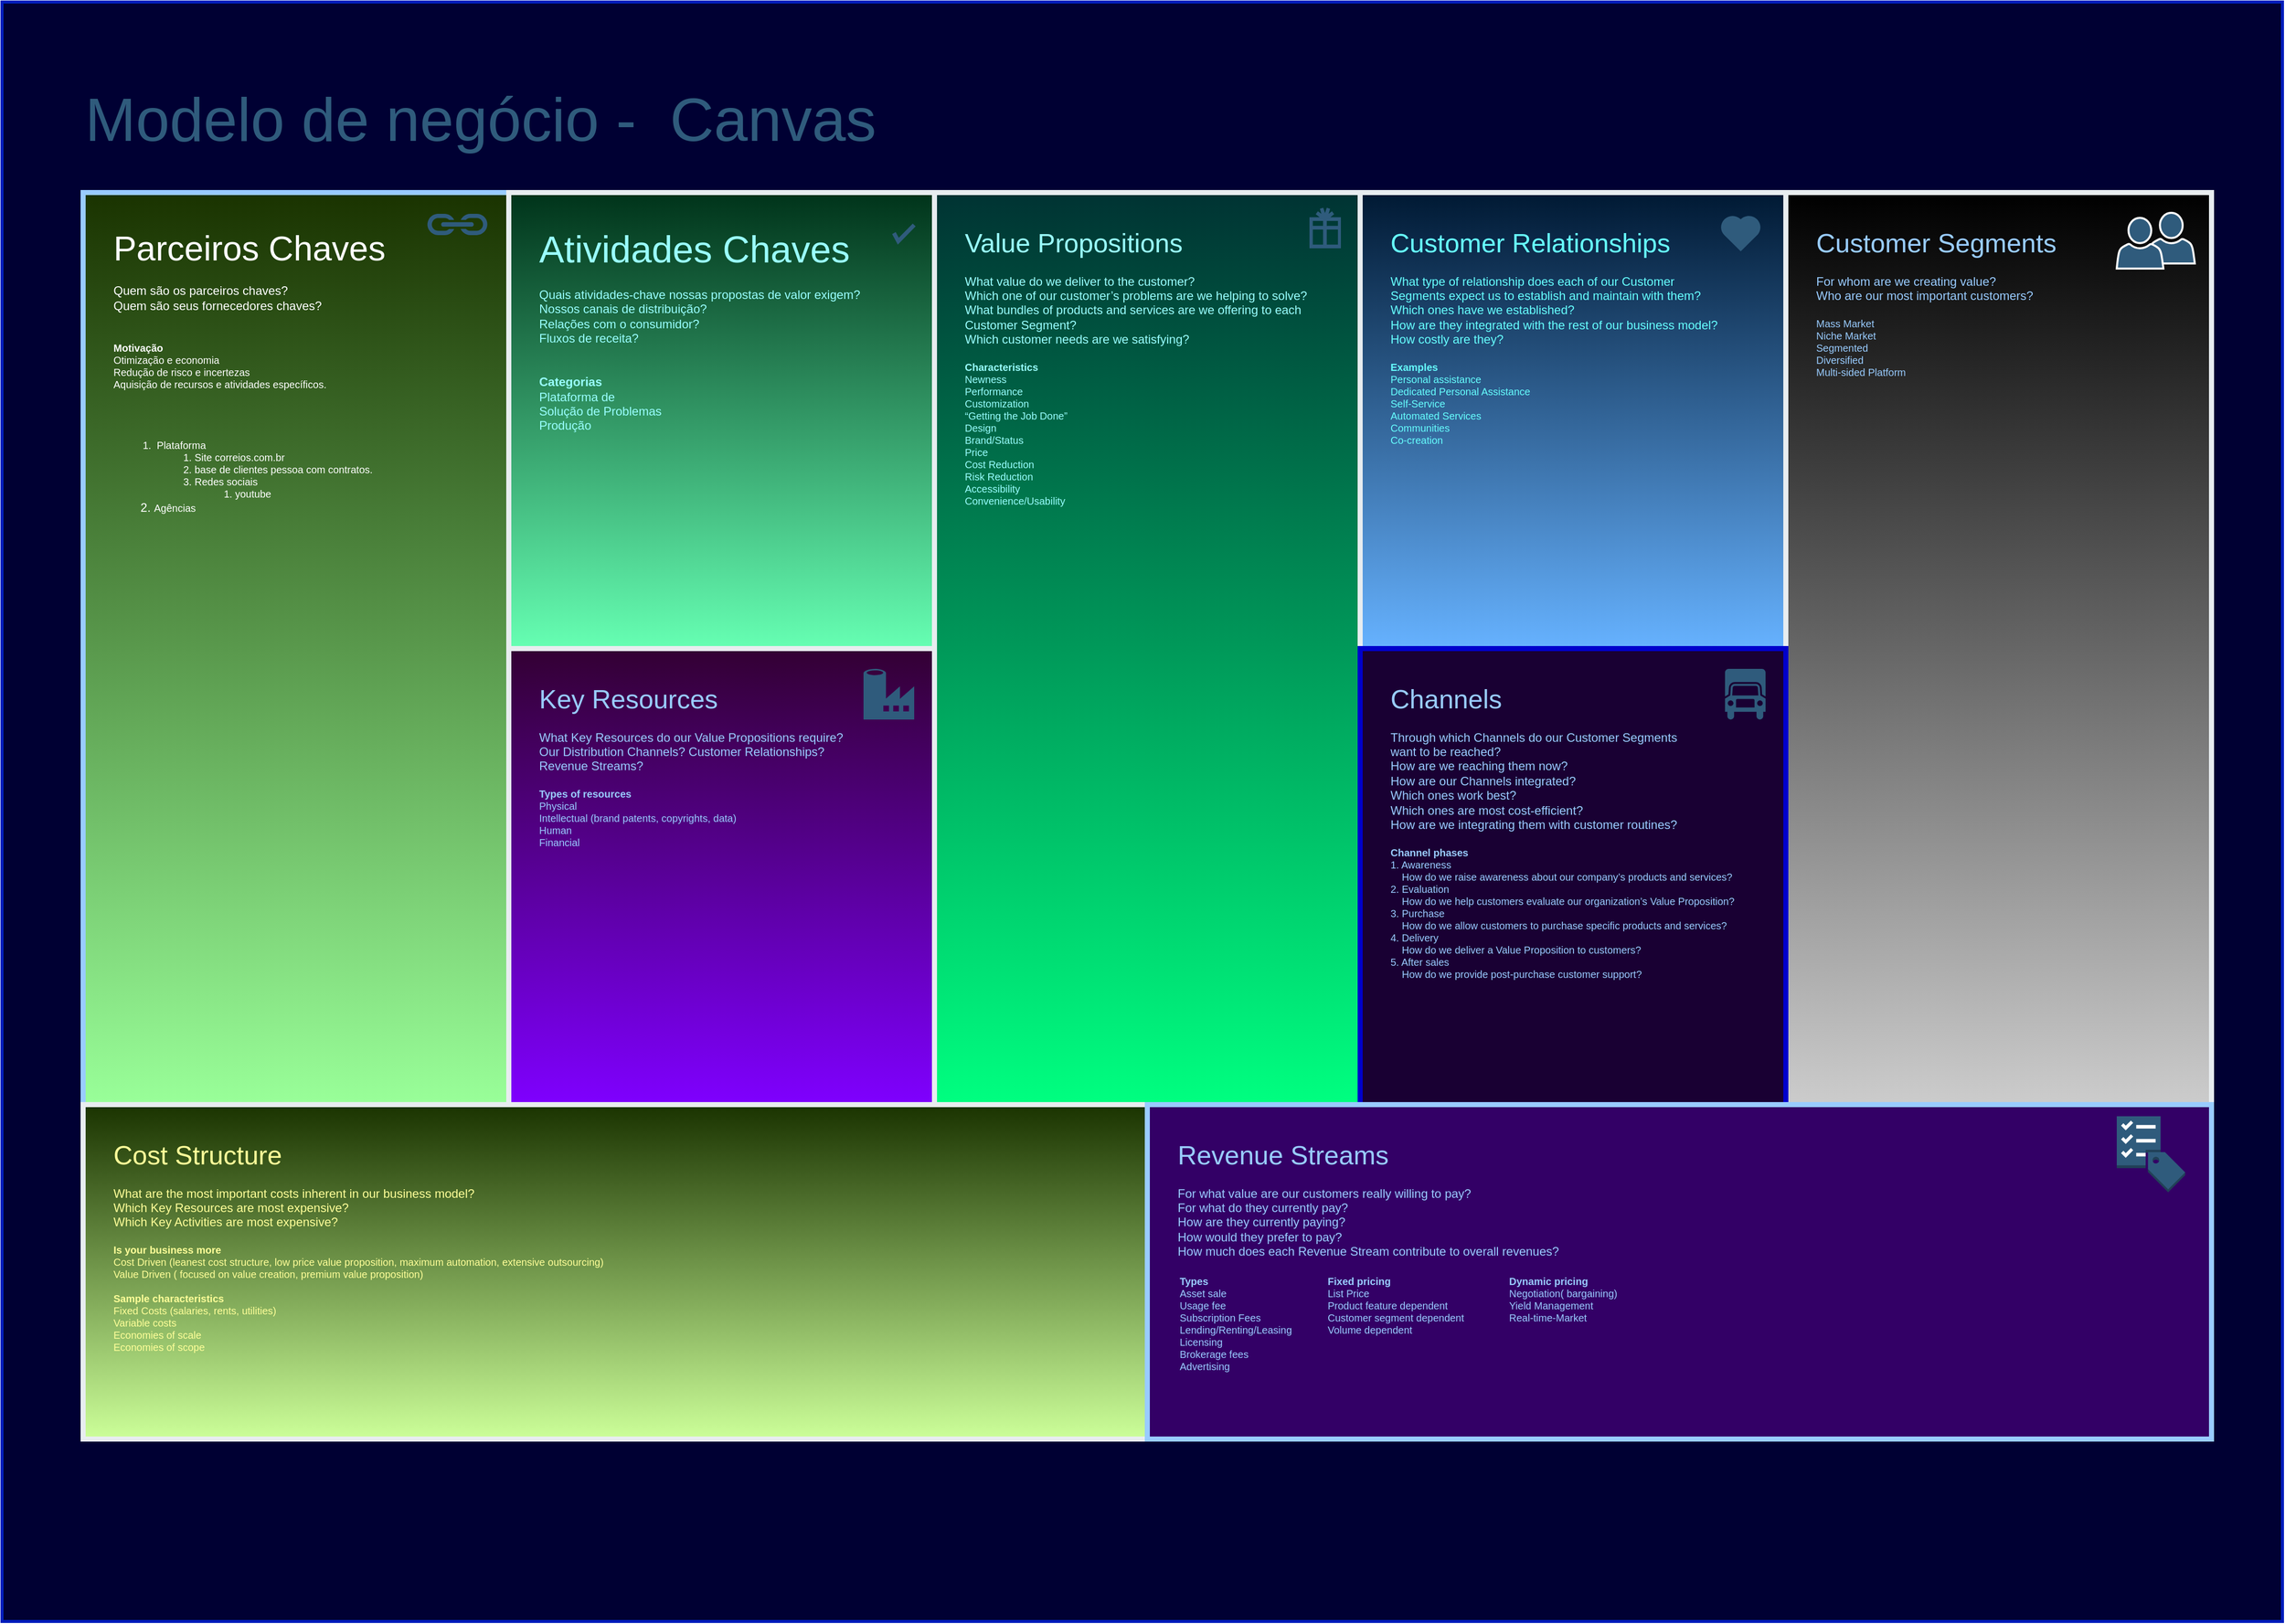 <mxfile version="23.0.2" type="github">
  <diagram id="07fea595-8f29-1299-0266-81d95cde20df" name="Page-1">
    <mxGraphModel dx="6287" dy="2100" grid="1" gridSize="10" guides="1" tooltips="1" connect="1" arrows="1" fold="1" page="1" pageScale="1" pageWidth="1169" pageHeight="827" background="none" math="0" shadow="0">
      <root>
        <mxCell id="0" />
        <mxCell id="1" parent="0" />
        <mxCell id="698" value="" style="rounded=0;whiteSpace=wrap;html=1;shadow=0;labelBackgroundColor=none;strokeColor=#001DBC;strokeWidth=3;fillColor=#000033;fontSize=60;align=left;fontColor=#ffffff;" parent="1" vertex="1">
          <mxGeometry x="-2290" y="32" width="2250" height="1598" as="geometry" />
        </mxCell>
        <mxCell id="699" value="&lt;div style=&quot;font-size: 26px&quot;&gt;&lt;font color=&quot;#66ffff&quot; style=&quot;font-size: 26px&quot;&gt;Customer Relationships&lt;/font&gt;&lt;/div&gt;&lt;div&gt;&lt;font color=&quot;#66ffff&quot;&gt;&lt;br&gt;&lt;/font&gt;&lt;/div&gt;&lt;div&gt;&lt;font color=&quot;#66ffff&quot;&gt;What type of relationship does each of our Customer&lt;/font&gt;&lt;/div&gt;&lt;div&gt;&lt;font color=&quot;#66ffff&quot;&gt;Segments expect us to establish and maintain with them?&lt;/font&gt;&lt;/div&gt;&lt;div&gt;&lt;font color=&quot;#66ffff&quot;&gt;Which ones have we established?&lt;/font&gt;&lt;/div&gt;&lt;div&gt;&lt;font color=&quot;#66ffff&quot;&gt;How are they integrated with the rest of our business model?&lt;/font&gt;&lt;/div&gt;&lt;div&gt;&lt;font color=&quot;#66ffff&quot;&gt;How costly are they?&lt;/font&gt;&lt;/div&gt;&lt;div&gt;&lt;font color=&quot;#66ffff&quot;&gt;&lt;br&gt;&lt;/font&gt;&lt;/div&gt;&lt;div style=&quot;font-size: 10px&quot;&gt;&lt;font color=&quot;#66ffff&quot; style=&quot;font-size: 10px&quot;&gt;&lt;b&gt;Examples&lt;/b&gt;&lt;/font&gt;&lt;/div&gt;&lt;div style=&quot;font-size: 10px&quot;&gt;&lt;font color=&quot;#66ffff&quot; style=&quot;font-size: 10px&quot;&gt;Personal assistance&lt;/font&gt;&lt;/div&gt;&lt;div style=&quot;font-size: 10px&quot;&gt;&lt;font color=&quot;#66ffff&quot; style=&quot;font-size: 10px&quot;&gt;Dedicated Personal Assistance&lt;/font&gt;&lt;/div&gt;&lt;div style=&quot;font-size: 10px&quot;&gt;&lt;font color=&quot;#66ffff&quot; style=&quot;font-size: 10px&quot;&gt;Self-Service&lt;/font&gt;&lt;/div&gt;&lt;div style=&quot;font-size: 10px&quot;&gt;&lt;font color=&quot;#66ffff&quot; style=&quot;font-size: 10px&quot;&gt;Automated Services&lt;/font&gt;&lt;/div&gt;&lt;div style=&quot;font-size: 10px&quot;&gt;&lt;font color=&quot;#66ffff&quot; style=&quot;font-size: 10px&quot;&gt;Communities&lt;/font&gt;&lt;/div&gt;&lt;div style=&quot;font-size: 10px&quot;&gt;&lt;font color=&quot;#66ffff&quot; style=&quot;font-size: 10px&quot;&gt;Co-creation&lt;/font&gt;&lt;/div&gt;" style="rounded=0;whiteSpace=wrap;html=1;shadow=0;labelBackgroundColor=none;strokeColor=#e8edf0;strokeWidth=5;fillColor=#001933;fontSize=12;fontColor=#2F5B7C;align=left;verticalAlign=top;spacing=30;gradientColor=#66B2FF;" parent="1" vertex="1">
          <mxGeometry x="-950" y="220" width="420" height="450" as="geometry" />
        </mxCell>
        <mxCell id="700" value="&lt;font&gt;&lt;font style=&quot;font-size: 34px;&quot;&gt;Parceiros Chaves&lt;/font&gt;&lt;br&gt;&lt;/font&gt;&lt;font style=&quot;font-size: 12px&quot;&gt;&lt;br style=&quot;font-size: 12px&quot;&gt;&lt;font style=&quot;font-size: 12px&quot;&gt;Quem são os parceiros chaves?&lt;br style=&quot;font-size: 12px&quot;&gt;Quem são seus fornecedores chaves?&lt;br style=&quot;font-size: 12px&quot;&gt;&lt;br style=&quot;font-size: 12px&quot;&gt;&lt;/font&gt;&lt;br style=&quot;font-size: 12px&quot;&gt;&lt;/font&gt;&lt;div style=&quot;font-size: 10px&quot;&gt;&lt;font style=&quot;font-size: 10px&quot;&gt;&lt;b&gt;Motivação&lt;/b&gt;&lt;/font&gt;&lt;/div&gt;&lt;div style=&quot;font-size: 10px&quot;&gt;&lt;font style=&quot;font-size: 10px&quot;&gt;Otimização e economia&lt;/font&gt;&lt;/div&gt;&lt;div style=&quot;font-size: 10px&quot;&gt;&lt;font style=&quot;font-size: 10px&quot;&gt;Redução de risco e incertezas&lt;/font&gt;&lt;/div&gt;&lt;div style=&quot;font-size: 10px&quot;&gt;&lt;font style=&quot;font-size: 10px&quot;&gt;Aquisição de recursos e atividades específicos.&lt;/font&gt;&lt;/div&gt;&lt;div style=&quot;font-size: 10px&quot;&gt;&lt;font style=&quot;font-size: 10px&quot;&gt;&lt;br&gt;&lt;/font&gt;&lt;/div&gt;&lt;div style=&quot;font-size: 10px&quot;&gt;&lt;font style=&quot;font-size: 10px&quot;&gt;&lt;br&gt;&lt;/font&gt;&lt;/div&gt;&lt;div style=&quot;font-size: 10px&quot;&gt;&lt;font style=&quot;font-size: 10px&quot;&gt;&lt;br&gt;&lt;/font&gt;&lt;/div&gt;&lt;div style=&quot;&quot;&gt;&lt;ol style=&quot;&quot;&gt;&lt;li style=&quot;font-size: 10px;&quot;&gt;&lt;font style=&quot;font-size: 10px&quot;&gt;&amp;nbsp;Plataforma&lt;/font&gt;&lt;/li&gt;&lt;ol style=&quot;&quot;&gt;&lt;li style=&quot;font-size: 10px;&quot;&gt;&lt;font style=&quot;font-size: 10px&quot;&gt;Site correios.com.br&lt;/font&gt;&lt;/li&gt;&lt;li style=&quot;font-size: 10px;&quot;&gt;&lt;font style=&quot;font-size: 10px&quot;&gt;base de clientes pessoa com contratos.&lt;/font&gt;&lt;/li&gt;&lt;li style=&quot;font-size: 10px;&quot;&gt;&lt;font style=&quot;font-size: 10px&quot;&gt;Redes sociais&lt;/font&gt;&lt;/li&gt;&lt;ol style=&quot;font-size: 10px;&quot;&gt;&lt;li&gt;youtube&lt;/li&gt;&lt;/ol&gt;&lt;/ol&gt;&lt;li&gt;&lt;span style=&quot;font-size: 10px;&quot;&gt;Agências&lt;/span&gt;&lt;/li&gt;&lt;/ol&gt;&lt;/div&gt;&lt;div style=&quot;font-size: 10px&quot;&gt;&lt;font style=&quot;font-size: 10px&quot;&gt;&lt;br&gt;&lt;/font&gt;&lt;/div&gt;&lt;div style=&quot;font-size: 10px&quot;&gt;&lt;font style=&quot;font-size: 10px&quot;&gt;&lt;br&gt;&lt;/font&gt;&lt;/div&gt;&lt;div style=&quot;font-size: 10px&quot;&gt;&lt;font style=&quot;font-size: 10px&quot;&gt;&lt;br&gt;&lt;/font&gt;&lt;/div&gt;&lt;div style=&quot;font-size: 10px&quot;&gt;&lt;font style=&quot;font-size: 10px&quot;&gt;&lt;br&gt;&lt;/font&gt;&lt;/div&gt;&lt;div style=&quot;font-size: 12px&quot;&gt;&lt;br style=&quot;font-size: 12px&quot;&gt;&lt;/div&gt;" style="rounded=0;whiteSpace=wrap;html=1;shadow=0;labelBackgroundColor=none;strokeColor=#99CCFF;strokeWidth=5;fillColor=#1A3300;fontSize=12;fontColor=#ffffff;align=left;verticalAlign=top;spacing=30;gradientColor=#99FF99;" parent="1" vertex="1">
          <mxGeometry x="-2210" y="220" width="420" height="900" as="geometry" />
        </mxCell>
        <mxCell id="701" value="&lt;font color=&quot;#99ffff&quot;&gt;&lt;font style=&quot;font-size: 37px;&quot;&gt;Atividades Chaves&lt;/font&gt;&lt;br style=&quot;font-size: 12px&quot;&gt;&lt;/font&gt;&lt;font&gt;&lt;font color=&quot;#99ffff&quot;&gt;&lt;br style=&quot;font-size: 12px&quot;&gt;&lt;/font&gt;&lt;div&gt;&lt;font color=&quot;#99ffff&quot;&gt;Quais atividades-chave nossas propostas de valor exigem?&amp;nbsp;&lt;/font&gt;&lt;/div&gt;&lt;div&gt;&lt;font color=&quot;#99ffff&quot;&gt;Nossos canais de distribuição?&amp;nbsp;&lt;/font&gt;&lt;/div&gt;&lt;div&gt;&lt;font color=&quot;#99ffff&quot;&gt;Relações com o consumidor?&amp;nbsp;&lt;/font&gt;&lt;/div&gt;&lt;div&gt;&lt;font color=&quot;#99ffff&quot;&gt;Fluxos de receita?&amp;nbsp;&lt;/font&gt;&lt;/div&gt;&lt;div&gt;&lt;font color=&quot;#99ffff&quot;&gt;&lt;br&gt;&lt;/font&gt;&lt;/div&gt;&lt;div&gt;&lt;font color=&quot;#99ffff&quot;&gt;&lt;br&gt;&lt;/font&gt;&lt;/div&gt;&lt;div&gt;&lt;font color=&quot;#99ffff&quot;&gt;&lt;b&gt;Categorias&lt;/b&gt;&amp;nbsp;&lt;/font&gt;&lt;/div&gt;&lt;div&gt;&lt;font color=&quot;#99ffff&quot;&gt;Plataforma de&amp;nbsp;&lt;/font&gt;&lt;/div&gt;&lt;div&gt;&lt;font color=&quot;#99ffff&quot;&gt;Solução de Problemas&amp;nbsp;&lt;/font&gt;&lt;/div&gt;&lt;div&gt;&lt;font color=&quot;#99ffff&quot;&gt;Produção&lt;br&gt;&lt;/font&gt;&lt;/div&gt;&lt;div&gt;&lt;br&gt;&lt;/div&gt;&lt;/font&gt;" style="rounded=0;whiteSpace=wrap;html=1;shadow=0;labelBackgroundColor=none;strokeColor=#e8edf0;strokeWidth=5;fillColor=#00331A;fontSize=12;fontColor=#2F5B7C;align=left;verticalAlign=top;spacing=30;gradientColor=#66FFB3;" parent="1" vertex="1">
          <mxGeometry x="-1790" y="220" width="420" height="450" as="geometry" />
        </mxCell>
        <mxCell id="702" value="&lt;div&gt;&lt;font color=&quot;#99ccff&quot; style=&quot;font-size: 26px&quot;&gt;Key Resources&lt;/font&gt;&lt;/div&gt;&lt;div&gt;&lt;font color=&quot;#99ccff&quot;&gt;&lt;br&gt;&lt;/font&gt;&lt;/div&gt;&lt;div&gt;&lt;font color=&quot;#99ccff&quot;&gt;What Key Resources do our Value Propositions require?&lt;/font&gt;&lt;/div&gt;&lt;div&gt;&lt;font color=&quot;#99ccff&quot;&gt;Our Distribution Channels? Customer Relationships?&lt;/font&gt;&lt;/div&gt;&lt;div&gt;&lt;font color=&quot;#99ccff&quot;&gt;Revenue Streams?&lt;/font&gt;&lt;/div&gt;&lt;div&gt;&lt;font color=&quot;#99ccff&quot;&gt;&lt;br&gt;&lt;/font&gt;&lt;/div&gt;&lt;div style=&quot;font-size: 10px&quot;&gt;&lt;font color=&quot;#99ccff&quot; style=&quot;font-size: 10px&quot;&gt;&lt;b&gt;Types of resources&lt;/b&gt;&lt;/font&gt;&lt;/div&gt;&lt;div style=&quot;font-size: 10px&quot;&gt;&lt;font color=&quot;#99ccff&quot; style=&quot;font-size: 10px&quot;&gt;Physical&lt;/font&gt;&lt;/div&gt;&lt;div style=&quot;font-size: 10px&quot;&gt;&lt;font color=&quot;#99ccff&quot; style=&quot;font-size: 10px&quot;&gt;Intellectual (brand patents, copyrights, data)&lt;/font&gt;&lt;/div&gt;&lt;div style=&quot;font-size: 10px&quot;&gt;&lt;font color=&quot;#99ccff&quot; style=&quot;font-size: 10px&quot;&gt;Human&lt;/font&gt;&lt;/div&gt;&lt;div style=&quot;font-size: 10px&quot;&gt;&lt;font color=&quot;#99ccff&quot; style=&quot;font-size: 10px&quot;&gt;Financial&lt;/font&gt;&lt;/div&gt;" style="rounded=0;whiteSpace=wrap;html=1;shadow=0;labelBackgroundColor=none;strokeColor=#e8edf0;strokeWidth=5;fillColor=#330033;fontSize=12;fontColor=#2F5B7C;align=left;verticalAlign=top;spacing=30;gradientColor=#7F00FF;" parent="1" vertex="1">
          <mxGeometry x="-1790" y="670" width="420" height="450" as="geometry" />
        </mxCell>
        <mxCell id="703" value="&lt;div style=&quot;font-size: 26px&quot;&gt;&lt;font color=&quot;#99ffff&quot; style=&quot;font-size: 26px&quot;&gt;Value Propositions&lt;/font&gt;&lt;/div&gt;&lt;div&gt;&lt;font color=&quot;#99ffff&quot;&gt;&lt;br&gt;&lt;/font&gt;&lt;/div&gt;&lt;div&gt;&lt;font color=&quot;#99ffff&quot;&gt;What value do we deliver to the customer?&lt;/font&gt;&lt;/div&gt;&lt;div&gt;&lt;font color=&quot;#99ffff&quot;&gt;Which one of our customer’s problems are we helping to solve?&lt;/font&gt;&lt;/div&gt;&lt;div&gt;&lt;font color=&quot;#99ffff&quot;&gt;What bundles of products and services are we offering to each Customer Segment?&lt;/font&gt;&lt;/div&gt;&lt;div&gt;&lt;font color=&quot;#99ffff&quot;&gt;Which customer needs are we satisfying?&lt;/font&gt;&lt;/div&gt;&lt;div&gt;&lt;font color=&quot;#99ffff&quot;&gt;&lt;br&gt;&lt;/font&gt;&lt;/div&gt;&lt;div style=&quot;font-size: 10px&quot;&gt;&lt;font color=&quot;#99ffff&quot; style=&quot;font-size: 10px&quot;&gt;&lt;b&gt;Characteristics&lt;/b&gt;&lt;/font&gt;&lt;/div&gt;&lt;div style=&quot;font-size: 10px&quot;&gt;&lt;font color=&quot;#99ffff&quot; style=&quot;font-size: 10px&quot;&gt;Newness&lt;/font&gt;&lt;/div&gt;&lt;div style=&quot;font-size: 10px&quot;&gt;&lt;font color=&quot;#99ffff&quot; style=&quot;font-size: 10px&quot;&gt;Performance&lt;/font&gt;&lt;/div&gt;&lt;div style=&quot;font-size: 10px&quot;&gt;&lt;font color=&quot;#99ffff&quot; style=&quot;font-size: 10px&quot;&gt;Customization&lt;/font&gt;&lt;/div&gt;&lt;div style=&quot;font-size: 10px&quot;&gt;&lt;font color=&quot;#99ffff&quot; style=&quot;font-size: 10px&quot;&gt;“Getting the Job Done”&lt;/font&gt;&lt;/div&gt;&lt;div style=&quot;font-size: 10px&quot;&gt;&lt;font color=&quot;#99ffff&quot; style=&quot;font-size: 10px&quot;&gt;Design&lt;/font&gt;&lt;/div&gt;&lt;div style=&quot;font-size: 10px&quot;&gt;&lt;font color=&quot;#99ffff&quot; style=&quot;font-size: 10px&quot;&gt;Brand/Status&lt;/font&gt;&lt;/div&gt;&lt;div style=&quot;font-size: 10px&quot;&gt;&lt;font color=&quot;#99ffff&quot; style=&quot;font-size: 10px&quot;&gt;Price&lt;/font&gt;&lt;/div&gt;&lt;div style=&quot;font-size: 10px&quot;&gt;&lt;font color=&quot;#99ffff&quot; style=&quot;font-size: 10px&quot;&gt;Cost Reduction&lt;/font&gt;&lt;/div&gt;&lt;div style=&quot;font-size: 10px&quot;&gt;&lt;font color=&quot;#99ffff&quot; style=&quot;font-size: 10px&quot;&gt;Risk Reduction&lt;/font&gt;&lt;/div&gt;&lt;div style=&quot;font-size: 10px&quot;&gt;&lt;font color=&quot;#99ffff&quot; style=&quot;font-size: 10px&quot;&gt;Accessibility&lt;/font&gt;&lt;/div&gt;&lt;div style=&quot;font-size: 10px&quot;&gt;&lt;font color=&quot;#99ffff&quot; style=&quot;font-size: 10px&quot;&gt;Convenience/Usability&lt;/font&gt;&lt;/div&gt;&lt;div style=&quot;font-size: 10px&quot;&gt;&lt;br&gt;&lt;/div&gt;" style="rounded=0;whiteSpace=wrap;html=1;shadow=0;labelBackgroundColor=none;strokeColor=#e8edf0;strokeWidth=5;fillColor=#003333;fontSize=12;fontColor=#2F5B7C;align=left;verticalAlign=top;spacing=30;gradientColor=#00FF80;" parent="1" vertex="1">
          <mxGeometry x="-1370" y="220" width="420" height="900" as="geometry" />
        </mxCell>
        <mxCell id="704" value="&lt;div&gt;&lt;font color=&quot;#99ccff&quot; style=&quot;font-size: 26px&quot;&gt;Customer Segments&lt;/font&gt;&lt;/div&gt;&lt;div&gt;&lt;font color=&quot;#99ccff&quot;&gt;&lt;br&gt;&lt;/font&gt;&lt;/div&gt;&lt;div&gt;&lt;font color=&quot;#99ccff&quot;&gt;For whom are we creating value?&lt;/font&gt;&lt;/div&gt;&lt;div&gt;&lt;font color=&quot;#99ccff&quot;&gt;Who are our most important customers?&lt;/font&gt;&lt;/div&gt;&lt;div&gt;&lt;font color=&quot;#99ccff&quot;&gt;&lt;br&gt;&lt;/font&gt;&lt;/div&gt;&lt;div style=&quot;font-size: 10px&quot;&gt;&lt;font color=&quot;#99ccff&quot; style=&quot;font-size: 10px&quot;&gt;Mass Market&lt;/font&gt;&lt;/div&gt;&lt;div style=&quot;font-size: 10px&quot;&gt;&lt;font color=&quot;#99ccff&quot; style=&quot;font-size: 10px&quot;&gt;Niche Market&lt;/font&gt;&lt;/div&gt;&lt;div style=&quot;font-size: 10px&quot;&gt;&lt;font color=&quot;#99ccff&quot; style=&quot;font-size: 10px&quot;&gt;Segmented&lt;/font&gt;&lt;/div&gt;&lt;div style=&quot;font-size: 10px&quot;&gt;&lt;font color=&quot;#99ccff&quot; style=&quot;font-size: 10px&quot;&gt;Diversified&lt;/font&gt;&lt;/div&gt;&lt;div style=&quot;font-size: 10px&quot;&gt;&lt;font color=&quot;#99ccff&quot; style=&quot;font-size: 10px&quot;&gt;Multi-sided Platform&lt;/font&gt;&lt;/div&gt;" style="rounded=0;whiteSpace=wrap;html=1;shadow=0;labelBackgroundColor=none;strokeColor=#e8edf0;strokeWidth=5;fillColor=#000000;fontSize=12;fontColor=#2F5B7C;align=left;verticalAlign=top;spacing=30;gradientColor=#CCCCCC;" parent="1" vertex="1">
          <mxGeometry x="-530" y="220" width="420" height="900" as="geometry" />
        </mxCell>
        <mxCell id="705" value="&lt;div&gt;&lt;font color=&quot;#99ccff&quot; style=&quot;font-size: 26px&quot;&gt;Channels&lt;/font&gt;&lt;/div&gt;&lt;div&gt;&lt;font color=&quot;#99ccff&quot;&gt;&lt;br&gt;&lt;/font&gt;&lt;/div&gt;&lt;div&gt;&lt;font color=&quot;#99ccff&quot;&gt;Through which Channels do our Customer Segments&lt;/font&gt;&lt;/div&gt;&lt;div&gt;&lt;font color=&quot;#99ccff&quot;&gt;want to be reached?&lt;/font&gt;&lt;/div&gt;&lt;div&gt;&lt;font color=&quot;#99ccff&quot;&gt;How are we reaching them now?&lt;/font&gt;&lt;/div&gt;&lt;div&gt;&lt;font color=&quot;#99ccff&quot;&gt;How are our Channels integrated?&lt;/font&gt;&lt;/div&gt;&lt;div&gt;&lt;font color=&quot;#99ccff&quot;&gt;Which ones work best?&lt;/font&gt;&lt;/div&gt;&lt;div&gt;&lt;font color=&quot;#99ccff&quot;&gt;Which ones are most cost-efficient?&lt;/font&gt;&lt;/div&gt;&lt;div&gt;&lt;font color=&quot;#99ccff&quot;&gt;How are we integrating them with customer routines?&lt;/font&gt;&lt;/div&gt;&lt;div&gt;&lt;font color=&quot;#99ccff&quot;&gt;&lt;br&gt;&lt;/font&gt;&lt;/div&gt;&lt;div style=&quot;font-size: 10px&quot;&gt;&lt;font color=&quot;#99ccff&quot; style=&quot;font-size: 10px&quot;&gt;&lt;b&gt;Channel phases&lt;/b&gt;&lt;/font&gt;&lt;/div&gt;&lt;div style=&quot;font-size: 10px&quot;&gt;&lt;font color=&quot;#99ccff&quot; style=&quot;font-size: 10px&quot;&gt;1. Awareness&lt;/font&gt;&lt;/div&gt;&lt;div style=&quot;font-size: 10px&quot;&gt;&lt;font color=&quot;#99ccff&quot; style=&quot;font-size: 10px&quot;&gt;&amp;nbsp; &amp;nbsp; How do we raise awareness about our company’s products and services?&lt;/font&gt;&lt;/div&gt;&lt;div style=&quot;font-size: 10px&quot;&gt;&lt;font color=&quot;#99ccff&quot; style=&quot;font-size: 10px&quot;&gt;2. Evaluation&lt;/font&gt;&lt;/div&gt;&lt;div style=&quot;font-size: 10px&quot;&gt;&lt;font color=&quot;#99ccff&quot; style=&quot;font-size: 10px&quot;&gt;&amp;nbsp; &amp;nbsp; How do we help customers evaluate our organization’s Value Proposition?&lt;/font&gt;&lt;/div&gt;&lt;div style=&quot;font-size: 10px&quot;&gt;&lt;font color=&quot;#99ccff&quot; style=&quot;font-size: 10px&quot;&gt;3. Purchase&lt;/font&gt;&lt;/div&gt;&lt;div style=&quot;font-size: 10px&quot;&gt;&lt;font color=&quot;#99ccff&quot; style=&quot;font-size: 10px&quot;&gt;&amp;nbsp; &amp;nbsp; How do we allow customers to purchase specific products and services?&lt;/font&gt;&lt;/div&gt;&lt;div style=&quot;font-size: 10px&quot;&gt;&lt;font color=&quot;#99ccff&quot; style=&quot;font-size: 10px&quot;&gt;4. Delivery&lt;/font&gt;&lt;/div&gt;&lt;div style=&quot;font-size: 10px&quot;&gt;&lt;font color=&quot;#99ccff&quot; style=&quot;font-size: 10px&quot;&gt;&amp;nbsp; &amp;nbsp; How do we deliver a Value Proposition to customers?&lt;/font&gt;&lt;/div&gt;&lt;div style=&quot;font-size: 10px&quot;&gt;&lt;font color=&quot;#99ccff&quot; style=&quot;font-size: 10px&quot;&gt;5. After sales&lt;/font&gt;&lt;/div&gt;&lt;div style=&quot;font-size: 10px&quot;&gt;&lt;font color=&quot;#99ccff&quot; style=&quot;font-size: 10px&quot;&gt;&amp;nbsp; &amp;nbsp; How do we provide post-purchase customer support?&lt;/font&gt;&lt;/div&gt;&lt;div style=&quot;font-size: 10px&quot;&gt;&lt;br&gt;&lt;/div&gt;" style="rounded=0;whiteSpace=wrap;html=1;shadow=0;labelBackgroundColor=none;strokeColor=#0000CC;strokeWidth=5;fillColor=#190033;fontSize=12;fontColor=#2F5B7C;align=left;verticalAlign=top;spacing=30;" parent="1" vertex="1">
          <mxGeometry x="-950" y="670" width="420" height="450" as="geometry" />
        </mxCell>
        <mxCell id="706" value="&lt;div style=&quot;font-size: 26px&quot;&gt;&lt;font color=&quot;#ffff99&quot; style=&quot;font-size: 26px&quot;&gt;Cost Structure&lt;/font&gt;&lt;/div&gt;&lt;div&gt;&lt;font color=&quot;#ffff99&quot;&gt;&lt;br&gt;&lt;/font&gt;&lt;/div&gt;&lt;div&gt;&lt;font color=&quot;#ffff99&quot;&gt;What are the most important costs inherent in our business model?&lt;/font&gt;&lt;/div&gt;&lt;div&gt;&lt;font color=&quot;#ffff99&quot;&gt;Which Key Resources are most expensive?&lt;/font&gt;&lt;/div&gt;&lt;div&gt;&lt;font color=&quot;#ffff99&quot;&gt;Which Key Activities are most expensive?&lt;/font&gt;&lt;/div&gt;&lt;div&gt;&lt;font color=&quot;#ffff99&quot;&gt;&lt;br&gt;&lt;/font&gt;&lt;/div&gt;&lt;div style=&quot;font-size: 10px&quot;&gt;&lt;font color=&quot;#ffff99&quot; style=&quot;font-size: 10px&quot;&gt;&lt;b&gt;Is your business more&lt;/b&gt;&lt;/font&gt;&lt;/div&gt;&lt;div style=&quot;font-size: 10px&quot;&gt;&lt;font color=&quot;#ffff99&quot; style=&quot;font-size: 10px&quot;&gt;Cost Driven (leanest cost structure, low price value proposition, maximum automation, extensive outsourcing)&lt;/font&gt;&lt;/div&gt;&lt;div style=&quot;font-size: 10px&quot;&gt;&lt;font color=&quot;#ffff99&quot; style=&quot;font-size: 10px&quot;&gt;Value Driven ( focused on value creation, premium value proposition)&lt;/font&gt;&lt;/div&gt;&lt;div style=&quot;font-size: 10px&quot;&gt;&lt;font color=&quot;#ffff99&quot; style=&quot;font-size: 10px&quot;&gt;&lt;br&gt;&lt;/font&gt;&lt;/div&gt;&lt;div style=&quot;font-size: 10px&quot;&gt;&lt;font color=&quot;#ffff99&quot; style=&quot;font-size: 10px&quot;&gt;&lt;b&gt;Sample characteristics&lt;/b&gt;&lt;/font&gt;&lt;/div&gt;&lt;div style=&quot;font-size: 10px&quot;&gt;&lt;font color=&quot;#ffff99&quot; style=&quot;font-size: 10px&quot;&gt;Fixed Costs (salaries, rents, utilities)&lt;/font&gt;&lt;/div&gt;&lt;div style=&quot;font-size: 10px&quot;&gt;&lt;font color=&quot;#ffff99&quot; style=&quot;font-size: 10px&quot;&gt;Variable costs&lt;/font&gt;&lt;/div&gt;&lt;div style=&quot;font-size: 10px&quot;&gt;&lt;font color=&quot;#ffff99&quot; style=&quot;font-size: 10px&quot;&gt;Economies of scale&lt;/font&gt;&lt;/div&gt;&lt;div style=&quot;font-size: 10px&quot;&gt;&lt;font color=&quot;#ffff99&quot; style=&quot;font-size: 10px&quot;&gt;Economies of scope&lt;/font&gt;&lt;/div&gt;" style="rounded=0;whiteSpace=wrap;html=1;shadow=0;labelBackgroundColor=none;strokeColor=#e8edf0;strokeWidth=5;fillColor=#1A3300;fontSize=12;fontColor=#2F5B7C;align=left;verticalAlign=top;spacing=30;gradientColor=#CCFF99;" parent="1" vertex="1">
          <mxGeometry x="-2210" y="1120" width="1050" height="330" as="geometry" />
        </mxCell>
        <mxCell id="707" value="&lt;div style=&quot;font-size: 26px&quot;&gt;&lt;font color=&quot;#99ccff&quot; style=&quot;font-size: 26px&quot;&gt;Revenue Streams&lt;/font&gt;&lt;/div&gt;&lt;div&gt;&lt;font color=&quot;#99ccff&quot;&gt;&lt;br&gt;&lt;/font&gt;&lt;/div&gt;&lt;div&gt;&lt;font color=&quot;#99ccff&quot;&gt;For what value are our customers really willing to pay?&lt;/font&gt;&lt;/div&gt;&lt;div&gt;&lt;font color=&quot;#99ccff&quot;&gt;For what do they currently pay?&lt;/font&gt;&lt;/div&gt;&lt;div&gt;&lt;font color=&quot;#99ccff&quot;&gt;How are they currently paying?&lt;/font&gt;&lt;/div&gt;&lt;div&gt;&lt;font color=&quot;#99ccff&quot;&gt;How would they prefer to pay?&lt;/font&gt;&lt;/div&gt;&lt;div&gt;&lt;font color=&quot;#99ccff&quot;&gt;How much does each Revenue Stream contribute to overall revenues?&lt;/font&gt;&lt;/div&gt;" style="rounded=0;whiteSpace=wrap;html=1;shadow=0;labelBackgroundColor=none;strokeColor=#99CCFF;strokeWidth=5;fillColor=#330066;fontSize=12;fontColor=#2F5B7C;align=left;verticalAlign=top;spacing=30;" parent="1" vertex="1">
          <mxGeometry x="-1160" y="1120" width="1050" height="330" as="geometry" />
        </mxCell>
        <mxCell id="708" value="Modelo de negócio -&amp;nbsp; Canvas" style="text;html=1;resizable=0;points=[];autosize=1;align=left;verticalAlign=top;spacingTop=-4;fontSize=60;fontColor=#2F5B7C;" parent="1" vertex="1">
          <mxGeometry x="-2210" y="110" width="800" height="80" as="geometry" />
        </mxCell>
        <mxCell id="709" value="" style="html=1;verticalLabelPosition=bottom;labelBackgroundColor=#ffffff;verticalAlign=top;shadow=0;dashed=0;strokeWidth=4;shape=mxgraph.ios7.misc.check;strokeColor=#2F5B7C;fillColor=#ffffff;gradientColor=none;fontSize=12;fontColor=#2F5B7C;align=left;" parent="1" vertex="1">
          <mxGeometry x="-1410" y="252" width="20" height="16" as="geometry" />
        </mxCell>
        <mxCell id="710" value="" style="shape=mxgraph.signs.travel.present;html=1;fillColor=#2F5B7C;strokeColor=none;verticalLabelPosition=bottom;verticalAlign=top;align=center;shadow=0;labelBackgroundColor=none;fontSize=12;fontColor=#2F5B7C;" parent="1" vertex="1">
          <mxGeometry x="-1000" y="235" width="31" height="40" as="geometry" />
        </mxCell>
        <mxCell id="711" value="" style="html=1;verticalLabelPosition=bottom;labelBackgroundColor=#ffffff;verticalAlign=top;strokeWidth=3;strokeColor=none;fillColor=#2F5B7C;shadow=0;dashed=0;shape=mxgraph.ios7.icons.heart;fontSize=12;fontColor=#2F5B7C;align=left;" parent="1" vertex="1">
          <mxGeometry x="-595.0" y="242" width="41" height="36" as="geometry" />
        </mxCell>
        <mxCell id="712" value="&lt;div style=&quot;font-size: 10px&quot;&gt;&lt;b&gt;Dynamic pricing&lt;/b&gt;&lt;/div&gt;&lt;div style=&quot;font-size: 10px&quot;&gt;Negotiation( bargaining)&lt;/div&gt;&lt;div style=&quot;font-size: 10px&quot;&gt;Yield Management&lt;/div&gt;&lt;div style=&quot;font-size: 10px&quot;&gt;Real-time-Market&lt;/div&gt;" style="text;html=1;resizable=0;points=[];autosize=1;align=left;verticalAlign=top;spacingTop=-4;fontSize=10;fontColor=#99CCFF;" parent="1" vertex="1">
          <mxGeometry x="-805.5" y="1286" width="120" height="50" as="geometry" />
        </mxCell>
        <mxCell id="713" value="&lt;div style=&quot;font-size: 10px&quot;&gt;&lt;b&gt;Fixed pricing&lt;/b&gt;&lt;/div&gt;&lt;div style=&quot;font-size: 10px&quot;&gt;List Price&lt;/div&gt;&lt;div style=&quot;font-size: 10px&quot;&gt;Product feature dependent&lt;/div&gt;&lt;div style=&quot;font-size: 10px&quot;&gt;Customer segment dependent&lt;/div&gt;&lt;div style=&quot;font-size: 10px&quot;&gt;Volume dependent&lt;/div&gt;" style="text;html=1;resizable=0;points=[];autosize=1;align=left;verticalAlign=top;spacingTop=-4;fontSize=10;fontColor=#99CCFF;" parent="1" vertex="1">
          <mxGeometry x="-984.5" y="1286" width="150" height="60" as="geometry" />
        </mxCell>
        <mxCell id="714" value="&lt;div style=&quot;font-size: 10px&quot;&gt;&lt;b&gt;Types&lt;/b&gt;&lt;/div&gt;&lt;div style=&quot;font-size: 10px&quot;&gt;Asset sale&lt;/div&gt;&lt;div style=&quot;font-size: 10px&quot;&gt;Usage fee&lt;/div&gt;&lt;div style=&quot;font-size: 10px&quot;&gt;Subscription Fees&lt;/div&gt;&lt;div style=&quot;font-size: 10px&quot;&gt;Lending/Renting/Leasing&lt;/div&gt;&lt;div style=&quot;font-size: 10px&quot;&gt;Licensing&lt;/div&gt;&lt;div style=&quot;font-size: 10px&quot;&gt;Brokerage fees&lt;/div&gt;&lt;div style=&quot;font-size: 10px&quot;&gt;Advertising&lt;/div&gt;" style="text;html=1;resizable=0;points=[];autosize=1;align=left;verticalAlign=top;spacingTop=-4;fontSize=10;fontColor=#99CCFF;" parent="1" vertex="1">
          <mxGeometry x="-1130" y="1286" width="130" height="100" as="geometry" />
        </mxCell>
        <mxCell id="715" value="" style="shadow=0;dashed=0;html=1;strokeColor=none;labelPosition=center;verticalLabelPosition=bottom;verticalAlign=top;shape=mxgraph.mscae.cloud.data_factory;fillColor=#2F5B7C;labelBackgroundColor=none;fontSize=10;fontColor=#2F5B7C;align=left;" parent="1" vertex="1">
          <mxGeometry x="-1440" y="690" width="50" height="50" as="geometry" />
        </mxCell>
        <mxCell id="716" value="" style="shape=mxgraph.signs.transportation.truck_6;html=1;fillColor=#2F5B7C;strokeColor=none;verticalLabelPosition=bottom;verticalAlign=top;align=center;shadow=0;labelBackgroundColor=none;fontSize=10;fontColor=#2F5B7C;aspect=fixed;" parent="1" vertex="1">
          <mxGeometry x="-590" y="690" width="40" height="50" as="geometry" />
        </mxCell>
        <mxCell id="717" value="" style="shape=image;html=1;verticalAlign=top;verticalLabelPosition=bottom;labelBackgroundColor=#ffffff;imageAspect=0;aspect=fixed;image=https://cdn4.iconfinder.com/data/icons/evil-icons-user-interface/64/price-128.png;shadow=0;strokeColor=#e8edf0;strokeWidth=3;fillColor=#2F5B7C;gradientColor=none;fontSize=10;fontColor=#2F5B7C;align=left;" parent="1" vertex="1">
          <mxGeometry x="-1226" y="1140" width="58" height="58" as="geometry" />
        </mxCell>
        <mxCell id="718" value="" style="dashed=0;html=1;shape=mxgraph.aws3.checklist_cost;fillColor=#2F5B7C;gradientColor=none;shadow=0;labelBackgroundColor=none;strokeColor=none;strokeWidth=3;fontSize=10;fontColor=#2F5B7C;align=left;" parent="1" vertex="1">
          <mxGeometry x="-203.5" y="1131.5" width="67.5" height="75" as="geometry" />
        </mxCell>
        <mxCell id="719" value="" style="shadow=0;dashed=0;html=1;strokeColor=none;fillColor=#2F5B7C;labelPosition=center;verticalLabelPosition=bottom;verticalAlign=top;outlineConnect=0;shape=mxgraph.office.concepts.link;labelBackgroundColor=none;fontSize=10;fontColor=#000000;align=left;" parent="1" vertex="1">
          <mxGeometry x="-1871" y="241" width="61" height="21" as="geometry" />
        </mxCell>
        <mxCell id="720" value="" style="group" parent="1" vertex="1" connectable="0">
          <mxGeometry x="-203.5" y="245" width="69" height="50" as="geometry" />
        </mxCell>
        <mxCell id="721" value="" style="shadow=0;dashed=0;html=1;strokeColor=#FFFFFF;labelPosition=center;verticalLabelPosition=bottom;verticalAlign=top;outlineConnect=0;shape=mxgraph.office.users.user;fillColor=#2F5B7C;labelBackgroundColor=none;fontSize=10;fontColor=#000000;align=left;strokeWidth=2;" parent="720" vertex="1">
          <mxGeometry x="31" y="-5" width="46" height="50" as="geometry" />
        </mxCell>
        <mxCell id="722" value="" style="shadow=0;dashed=0;html=1;strokeColor=#FFFFFF;labelPosition=center;verticalLabelPosition=bottom;verticalAlign=top;outlineConnect=0;shape=mxgraph.office.users.user;fillColor=#2F5B7C;labelBackgroundColor=none;fontSize=10;fontColor=#000000;align=left;strokeWidth=2;" parent="720" vertex="1">
          <mxGeometry width="46" height="50" as="geometry" />
        </mxCell>
      </root>
    </mxGraphModel>
  </diagram>
</mxfile>
